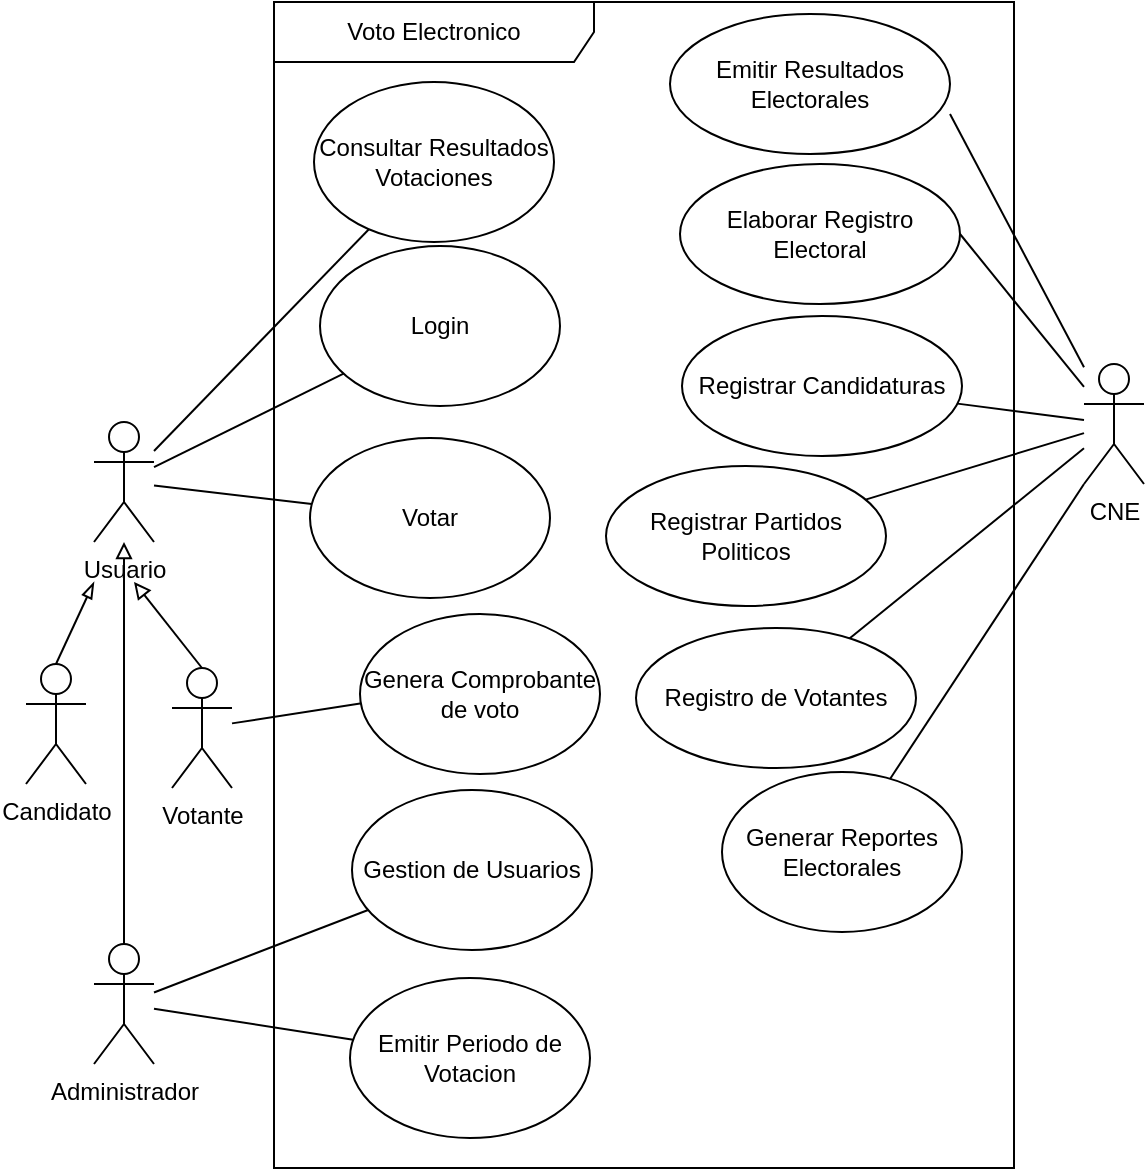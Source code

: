 <mxfile version="21.6.8" type="github" pages="5">
  <diagram name="VotoElectronico" id="5buqvQESy5piFprUBFC6">
    <mxGraphModel dx="954" dy="515" grid="0" gridSize="10" guides="0" tooltips="1" connect="1" arrows="1" fold="1" page="1" pageScale="1" pageWidth="827" pageHeight="1169" math="0" shadow="0">
      <root>
        <mxCell id="0" />
        <mxCell id="1" parent="0" />
        <mxCell id="qCWlScW4WdZnJxcrdLhM-10" style="rounded=0;orthogonalLoop=1;jettySize=auto;html=1;endArrow=none;endFill=0;" parent="1" source="qCWlScW4WdZnJxcrdLhM-1" target="qCWlScW4WdZnJxcrdLhM-8" edge="1">
          <mxGeometry relative="1" as="geometry" />
        </mxCell>
        <mxCell id="qCWlScW4WdZnJxcrdLhM-26" style="rounded=0;orthogonalLoop=1;jettySize=auto;html=1;endArrow=none;endFill=0;" parent="1" source="qCWlScW4WdZnJxcrdLhM-1" target="qCWlScW4WdZnJxcrdLhM-25" edge="1">
          <mxGeometry relative="1" as="geometry" />
        </mxCell>
        <mxCell id="qCWlScW4WdZnJxcrdLhM-41" style="rounded=0;orthogonalLoop=1;jettySize=auto;html=1;endArrow=none;endFill=0;" parent="1" source="qCWlScW4WdZnJxcrdLhM-1" target="qCWlScW4WdZnJxcrdLhM-40" edge="1">
          <mxGeometry relative="1" as="geometry" />
        </mxCell>
        <mxCell id="qCWlScW4WdZnJxcrdLhM-1" value="Usuario" style="shape=umlActor;verticalLabelPosition=bottom;verticalAlign=top;html=1;outlineConnect=0;" parent="1" vertex="1">
          <mxGeometry x="170" y="280" width="30" height="60" as="geometry" />
        </mxCell>
        <mxCell id="qCWlScW4WdZnJxcrdLhM-6" style="rounded=0;orthogonalLoop=1;jettySize=auto;html=1;endArrow=block;endFill=0;exitX=0.5;exitY=0;exitDx=0;exitDy=0;exitPerimeter=0;" parent="1" source="qCWlScW4WdZnJxcrdLhM-2" edge="1">
          <mxGeometry relative="1" as="geometry">
            <mxPoint x="200" y="420" as="sourcePoint" />
            <mxPoint x="190" y="360" as="targetPoint" />
          </mxGeometry>
        </mxCell>
        <mxCell id="b5HaFXGVAghRV3NEuZYV-3" style="rounded=0;orthogonalLoop=1;jettySize=auto;html=1;entryX=0.061;entryY=0.546;entryDx=0;entryDy=0;entryPerimeter=0;endArrow=none;endFill=0;" edge="1" parent="1" source="qCWlScW4WdZnJxcrdLhM-2" target="6VNELa395ZQZn2qLf8ns-3">
          <mxGeometry relative="1" as="geometry" />
        </mxCell>
        <mxCell id="qCWlScW4WdZnJxcrdLhM-2" value="Votante" style="shape=umlActor;verticalLabelPosition=bottom;verticalAlign=top;html=1;outlineConnect=0;" parent="1" vertex="1">
          <mxGeometry x="209" y="403" width="30" height="60" as="geometry" />
        </mxCell>
        <mxCell id="qCWlScW4WdZnJxcrdLhM-7" style="rounded=0;orthogonalLoop=1;jettySize=auto;html=1;endArrow=blockThin;endFill=0;exitX=0.5;exitY=0;exitDx=0;exitDy=0;exitPerimeter=0;" parent="1" source="qCWlScW4WdZnJxcrdLhM-3" edge="1">
          <mxGeometry relative="1" as="geometry">
            <mxPoint x="145" y="420" as="sourcePoint" />
            <mxPoint x="170" y="360" as="targetPoint" />
          </mxGeometry>
        </mxCell>
        <mxCell id="qCWlScW4WdZnJxcrdLhM-3" value="Candidato" style="shape=umlActor;verticalLabelPosition=bottom;verticalAlign=top;html=1;outlineConnect=0;" parent="1" vertex="1">
          <mxGeometry x="136" y="401" width="30" height="60" as="geometry" />
        </mxCell>
        <mxCell id="uGterMtZVn7rVywb_9uQ-17" style="rounded=0;orthogonalLoop=1;jettySize=auto;html=1;endArrow=none;endFill=0;entryX=1;entryY=0.714;entryDx=0;entryDy=0;entryPerimeter=0;" parent="1" source="qCWlScW4WdZnJxcrdLhM-15" target="kkECZEyMc4L2KNg1Ypse-2" edge="1">
          <mxGeometry relative="1" as="geometry" />
        </mxCell>
        <mxCell id="uGterMtZVn7rVywb_9uQ-18" style="rounded=0;orthogonalLoop=1;jettySize=auto;html=1;entryX=1;entryY=0.5;entryDx=0;entryDy=0;endArrow=none;endFill=0;" parent="1" source="qCWlScW4WdZnJxcrdLhM-15" target="kkECZEyMc4L2KNg1Ypse-3" edge="1">
          <mxGeometry relative="1" as="geometry" />
        </mxCell>
        <mxCell id="uGterMtZVn7rVywb_9uQ-19" style="rounded=0;orthogonalLoop=1;jettySize=auto;html=1;endArrow=none;endFill=0;" parent="1" source="qCWlScW4WdZnJxcrdLhM-15" target="kkECZEyMc4L2KNg1Ypse-4" edge="1">
          <mxGeometry relative="1" as="geometry" />
        </mxCell>
        <mxCell id="uGterMtZVn7rVywb_9uQ-21" style="rounded=0;orthogonalLoop=1;jettySize=auto;html=1;endArrow=none;endFill=0;" parent="1" source="qCWlScW4WdZnJxcrdLhM-15" target="kkECZEyMc4L2KNg1Ypse-5" edge="1">
          <mxGeometry relative="1" as="geometry" />
        </mxCell>
        <mxCell id="uGterMtZVn7rVywb_9uQ-22" style="rounded=0;orthogonalLoop=1;jettySize=auto;html=1;endArrow=none;endFill=0;" parent="1" source="qCWlScW4WdZnJxcrdLhM-15" target="kkECZEyMc4L2KNg1Ypse-1" edge="1">
          <mxGeometry relative="1" as="geometry" />
        </mxCell>
        <mxCell id="qCWlScW4WdZnJxcrdLhM-15" value="CNE" style="shape=umlActor;verticalLabelPosition=bottom;verticalAlign=top;html=1;outlineConnect=0;" parent="1" vertex="1">
          <mxGeometry x="665" y="251" width="30" height="60" as="geometry" />
        </mxCell>
        <mxCell id="uGterMtZVn7rVywb_9uQ-24" style="rounded=0;orthogonalLoop=1;jettySize=auto;html=1;endArrow=none;endFill=0;exitX=0;exitY=1;exitDx=0;exitDy=0;exitPerimeter=0;" parent="1" source="qCWlScW4WdZnJxcrdLhM-15" target="6VNELa395ZQZn2qLf8ns-2" edge="1">
          <mxGeometry relative="1" as="geometry" />
        </mxCell>
        <mxCell id="uGterMtZVn7rVywb_9uQ-9" style="rounded=0;orthogonalLoop=1;jettySize=auto;html=1;endArrow=block;endFill=0;" parent="1" source="qCWlScW4WdZnJxcrdLhM-23" target="qCWlScW4WdZnJxcrdLhM-1" edge="1">
          <mxGeometry relative="1" as="geometry" />
        </mxCell>
        <mxCell id="uGterMtZVn7rVywb_9uQ-12" style="rounded=0;orthogonalLoop=1;jettySize=auto;html=1;endArrow=none;endFill=0;" parent="1" source="qCWlScW4WdZnJxcrdLhM-23" target="uGterMtZVn7rVywb_9uQ-7" edge="1">
          <mxGeometry relative="1" as="geometry" />
        </mxCell>
        <mxCell id="uGterMtZVn7rVywb_9uQ-13" style="rounded=0;orthogonalLoop=1;jettySize=auto;html=1;endArrow=none;endFill=0;" parent="1" source="qCWlScW4WdZnJxcrdLhM-23" target="_SllBGiox1jJOV6LKdhr-9" edge="1">
          <mxGeometry relative="1" as="geometry" />
        </mxCell>
        <mxCell id="qCWlScW4WdZnJxcrdLhM-23" value="Administrador&lt;br&gt;" style="shape=umlActor;verticalLabelPosition=bottom;verticalAlign=top;html=1;outlineConnect=0;" parent="1" vertex="1">
          <mxGeometry x="170" y="541" width="30" height="60" as="geometry" />
        </mxCell>
        <mxCell id="qCWlScW4WdZnJxcrdLhM-40" value="Consultar Resultados Votaciones" style="ellipse;whiteSpace=wrap;html=1;" parent="1" vertex="1">
          <mxGeometry x="280" y="110" width="120" height="80" as="geometry" />
        </mxCell>
        <mxCell id="uGterMtZVn7rVywb_9uQ-26" value="Voto Electronico" style="shape=umlFrame;whiteSpace=wrap;html=1;pointerEvents=0;recursiveResize=0;container=1;collapsible=0;width=160;" parent="1" vertex="1">
          <mxGeometry x="260" y="70" width="370" height="583" as="geometry" />
        </mxCell>
        <mxCell id="qCWlScW4WdZnJxcrdLhM-8" value="Login" style="ellipse;whiteSpace=wrap;html=1;" parent="uGterMtZVn7rVywb_9uQ-26" vertex="1">
          <mxGeometry x="23" y="122" width="120" height="80" as="geometry" />
        </mxCell>
        <mxCell id="qCWlScW4WdZnJxcrdLhM-25" value="Votar" style="ellipse;whiteSpace=wrap;html=1;" parent="uGterMtZVn7rVywb_9uQ-26" vertex="1">
          <mxGeometry x="18" y="218" width="120" height="80" as="geometry" />
        </mxCell>
        <mxCell id="uGterMtZVn7rVywb_9uQ-7" value="Gestion de Usuarios" style="ellipse;whiteSpace=wrap;html=1;" parent="uGterMtZVn7rVywb_9uQ-26" vertex="1">
          <mxGeometry x="39" y="394" width="120" height="80" as="geometry" />
        </mxCell>
        <mxCell id="_SllBGiox1jJOV6LKdhr-9" value="Emitir Periodo de Votacion" style="ellipse;whiteSpace=wrap;html=1;" parent="uGterMtZVn7rVywb_9uQ-26" vertex="1">
          <mxGeometry x="38" y="488" width="120" height="80" as="geometry" />
        </mxCell>
        <mxCell id="kkECZEyMc4L2KNg1Ypse-2" value="Emitir Resultados Electorales" style="ellipse;whiteSpace=wrap;html=1;" parent="uGterMtZVn7rVywb_9uQ-26" vertex="1">
          <mxGeometry x="198" y="6" width="140" height="70" as="geometry" />
        </mxCell>
        <mxCell id="kkECZEyMc4L2KNg1Ypse-3" value="Elaborar Registro Electoral" style="ellipse;whiteSpace=wrap;html=1;" parent="uGterMtZVn7rVywb_9uQ-26" vertex="1">
          <mxGeometry x="203" y="81" width="140" height="70" as="geometry" />
        </mxCell>
        <mxCell id="kkECZEyMc4L2KNg1Ypse-4" value="Registrar Candidaturas" style="ellipse;whiteSpace=wrap;html=1;" parent="uGterMtZVn7rVywb_9uQ-26" vertex="1">
          <mxGeometry x="204" y="157" width="140" height="70" as="geometry" />
        </mxCell>
        <mxCell id="kkECZEyMc4L2KNg1Ypse-5" value="Registrar Partidos Politicos" style="ellipse;whiteSpace=wrap;html=1;" parent="uGterMtZVn7rVywb_9uQ-26" vertex="1">
          <mxGeometry x="166" y="232" width="140" height="70" as="geometry" />
        </mxCell>
        <mxCell id="kkECZEyMc4L2KNg1Ypse-1" value="Registro de Votantes" style="ellipse;whiteSpace=wrap;html=1;" parent="uGterMtZVn7rVywb_9uQ-26" vertex="1">
          <mxGeometry x="181" y="313" width="140" height="70" as="geometry" />
        </mxCell>
        <mxCell id="6VNELa395ZQZn2qLf8ns-2" value="Generar Reportes Electorales" style="ellipse;whiteSpace=wrap;html=1;" parent="uGterMtZVn7rVywb_9uQ-26" vertex="1">
          <mxGeometry x="224" y="385" width="120" height="80" as="geometry" />
        </mxCell>
        <mxCell id="6VNELa395ZQZn2qLf8ns-3" value="Genera Comprobante de voto" style="ellipse;whiteSpace=wrap;html=1;" parent="uGterMtZVn7rVywb_9uQ-26" vertex="1">
          <mxGeometry x="43" y="306" width="120" height="80" as="geometry" />
        </mxCell>
      </root>
    </mxGraphModel>
  </diagram>
  <diagram id="2r7nRZzEwL9vx8wiLtVn" name="Ingresar ">
    <mxGraphModel dx="1002" dy="541" grid="0" gridSize="10" guides="1" tooltips="1" connect="1" arrows="1" fold="1" page="1" pageScale="1" pageWidth="827" pageHeight="1169" math="0" shadow="0">
      <root>
        <mxCell id="0" />
        <mxCell id="1" parent="0" />
        <mxCell id="9vanCEJLN76BnUJzR0cD-12" style="rounded=0;orthogonalLoop=1;jettySize=auto;html=1;endArrow=none;endFill=0;" parent="1" source="5cQqjI4SIWB6Ue6Nygpl-5" target="9vanCEJLN76BnUJzR0cD-8" edge="1">
          <mxGeometry relative="1" as="geometry" />
        </mxCell>
        <mxCell id="9vanCEJLN76BnUJzR0cD-13" style="rounded=0;orthogonalLoop=1;jettySize=auto;html=1;endArrow=none;endFill=0;" parent="1" source="5cQqjI4SIWB6Ue6Nygpl-5" target="9vanCEJLN76BnUJzR0cD-9" edge="1">
          <mxGeometry relative="1" as="geometry" />
        </mxCell>
        <mxCell id="9vanCEJLN76BnUJzR0cD-14" style="rounded=0;orthogonalLoop=1;jettySize=auto;html=1;endArrow=none;endFill=0;" parent="1" source="5cQqjI4SIWB6Ue6Nygpl-5" target="9vanCEJLN76BnUJzR0cD-10" edge="1">
          <mxGeometry relative="1" as="geometry" />
        </mxCell>
        <mxCell id="5cQqjI4SIWB6Ue6Nygpl-5" value="Usuario" style="shape=umlActor;verticalLabelPosition=bottom;verticalAlign=top;html=1;outlineConnect=0;" parent="1" vertex="1">
          <mxGeometry x="180" y="230" width="30" height="60" as="geometry" />
        </mxCell>
        <mxCell id="9vanCEJLN76BnUJzR0cD-5" style="rounded=0;orthogonalLoop=1;jettySize=auto;html=1;endArrow=block;endFill=0;" parent="1" source="5cQqjI4SIWB6Ue6Nygpl-6" target="5cQqjI4SIWB6Ue6Nygpl-5" edge="1">
          <mxGeometry relative="1" as="geometry" />
        </mxCell>
        <mxCell id="5cQqjI4SIWB6Ue6Nygpl-6" value="Administrador" style="shape=umlActor;verticalLabelPosition=bottom;verticalAlign=top;html=1;outlineConnect=0;" parent="1" vertex="1">
          <mxGeometry x="100" y="340" width="30" height="60" as="geometry" />
        </mxCell>
        <mxCell id="9vanCEJLN76BnUJzR0cD-4" style="rounded=0;orthogonalLoop=1;jettySize=auto;html=1;endArrow=block;endFill=0;" parent="1" source="5cQqjI4SIWB6Ue6Nygpl-7" target="5cQqjI4SIWB6Ue6Nygpl-5" edge="1">
          <mxGeometry relative="1" as="geometry" />
        </mxCell>
        <mxCell id="5cQqjI4SIWB6Ue6Nygpl-7" value="Candidato" style="shape=umlActor;verticalLabelPosition=bottom;verticalAlign=top;html=1;outlineConnect=0;" parent="1" vertex="1">
          <mxGeometry x="190" y="350" width="30" height="60" as="geometry" />
        </mxCell>
        <mxCell id="9vanCEJLN76BnUJzR0cD-3" style="rounded=0;orthogonalLoop=1;jettySize=auto;html=1;entryX=0.5;entryY=0.5;entryDx=0;entryDy=0;entryPerimeter=0;endArrow=block;endFill=0;" parent="1" source="9vanCEJLN76BnUJzR0cD-2" target="5cQqjI4SIWB6Ue6Nygpl-5" edge="1">
          <mxGeometry relative="1" as="geometry" />
        </mxCell>
        <mxCell id="9vanCEJLN76BnUJzR0cD-2" value="Votante" style="shape=umlActor;verticalLabelPosition=bottom;verticalAlign=top;html=1;outlineConnect=0;" parent="1" vertex="1">
          <mxGeometry x="260" y="350" width="30" height="60" as="geometry" />
        </mxCell>
        <mxCell id="9vanCEJLN76BnUJzR0cD-8" value="Votar" style="ellipse;whiteSpace=wrap;html=1;" parent="1" vertex="1">
          <mxGeometry x="360" y="160" width="140" height="70" as="geometry" />
        </mxCell>
        <mxCell id="9vanCEJLN76BnUJzR0cD-9" value="Login" style="ellipse;whiteSpace=wrap;html=1;" parent="1" vertex="1">
          <mxGeometry x="360" y="250" width="140" height="70" as="geometry" />
        </mxCell>
        <mxCell id="9vanCEJLN76BnUJzR0cD-10" value="Logout" style="ellipse;whiteSpace=wrap;html=1;" parent="1" vertex="1">
          <mxGeometry x="360" y="330" width="140" height="70" as="geometry" />
        </mxCell>
        <mxCell id="9vanCEJLN76BnUJzR0cD-11" value="Ingreso" style="shape=umlFrame;whiteSpace=wrap;html=1;pointerEvents=0;recursiveResize=0;container=1;collapsible=0;width=160;" parent="1" vertex="1">
          <mxGeometry x="315" y="120" width="230" height="290" as="geometry" />
        </mxCell>
      </root>
    </mxGraphModel>
  </diagram>
  <diagram id="iiTt7zu55rXoDKIvUKiI" name="CNE">
    <mxGraphModel dx="880" dy="494" grid="0" gridSize="10" guides="1" tooltips="1" connect="1" arrows="1" fold="1" page="1" pageScale="1" pageWidth="827" pageHeight="1169" math="0" shadow="0">
      <root>
        <mxCell id="0" />
        <mxCell id="1" parent="0" />
        <mxCell id="1mlhK6JLI9fTpifjq_ZT-2" style="rounded=0;orthogonalLoop=1;jettySize=auto;html=1;endArrow=none;endFill=0;entryX=0;entryY=0.5;entryDx=0;entryDy=0;" edge="1" parent="1" source="FfKitafTL--7LBquHAAf-1" target="Rfa_3gpeNTopw8N09M4J-1">
          <mxGeometry relative="1" as="geometry" />
        </mxCell>
        <mxCell id="1mlhK6JLI9fTpifjq_ZT-3" style="rounded=0;orthogonalLoop=1;jettySize=auto;html=1;endArrow=none;endFill=0;" edge="1" parent="1" source="FfKitafTL--7LBquHAAf-1" target="M2QUf86fSFU831zgfEd2-1">
          <mxGeometry relative="1" as="geometry" />
        </mxCell>
        <mxCell id="1mlhK6JLI9fTpifjq_ZT-4" style="rounded=0;orthogonalLoop=1;jettySize=auto;html=1;endArrow=none;endFill=0;" edge="1" parent="1" source="FfKitafTL--7LBquHAAf-1" target="Rfa_3gpeNTopw8N09M4J-2">
          <mxGeometry relative="1" as="geometry" />
        </mxCell>
        <mxCell id="1mlhK6JLI9fTpifjq_ZT-5" style="rounded=0;orthogonalLoop=1;jettySize=auto;html=1;endArrow=none;endFill=0;" edge="1" parent="1" source="FfKitafTL--7LBquHAAf-1" target="Rfa_3gpeNTopw8N09M4J-3">
          <mxGeometry relative="1" as="geometry" />
        </mxCell>
        <mxCell id="1mlhK6JLI9fTpifjq_ZT-6" style="rounded=0;orthogonalLoop=1;jettySize=auto;html=1;endArrow=none;endFill=0;" edge="1" parent="1" source="FfKitafTL--7LBquHAAf-1" target="Rfa_3gpeNTopw8N09M4J-4">
          <mxGeometry relative="1" as="geometry" />
        </mxCell>
        <mxCell id="FfKitafTL--7LBquHAAf-1" value="CNE" style="shape=umlActor;verticalLabelPosition=bottom;verticalAlign=top;html=1;outlineConnect=0;" vertex="1" parent="1">
          <mxGeometry x="200" y="200" width="30" height="60" as="geometry" />
        </mxCell>
        <mxCell id="M2QUf86fSFU831zgfEd2-1" value="Elaborar el Registro Electoral" style="ellipse;whiteSpace=wrap;html=1;" vertex="1" parent="1">
          <mxGeometry x="330" y="130" width="140" height="70" as="geometry" />
        </mxCell>
        <mxCell id="Rfa_3gpeNTopw8N09M4J-1" value="Emitir Resultados de Elecciones" style="ellipse;whiteSpace=wrap;html=1;" vertex="1" parent="1">
          <mxGeometry x="330" y="50" width="140" height="70" as="geometry" />
        </mxCell>
        <mxCell id="Rfa_3gpeNTopw8N09M4J-2" value="Registrar Candidaturas" style="ellipse;whiteSpace=wrap;html=1;" vertex="1" parent="1">
          <mxGeometry x="330" y="210" width="140" height="70" as="geometry" />
        </mxCell>
        <mxCell id="Rfa_3gpeNTopw8N09M4J-3" value="Registrar Partidos Politicos" style="ellipse;whiteSpace=wrap;html=1;" vertex="1" parent="1">
          <mxGeometry x="330" y="280" width="140" height="70" as="geometry" />
        </mxCell>
        <mxCell id="Rfa_3gpeNTopw8N09M4J-4" value="Registro de Votantes" style="ellipse;whiteSpace=wrap;html=1;" vertex="1" parent="1">
          <mxGeometry x="330" y="360" width="140" height="70" as="geometry" />
        </mxCell>
        <mxCell id="1mlhK6JLI9fTpifjq_ZT-1" value="Registro" style="shape=umlFrame;whiteSpace=wrap;html=1;pointerEvents=0;recursiveResize=0;container=1;collapsible=0;width=160;" vertex="1" parent="1">
          <mxGeometry x="300" y="10" width="190" height="440" as="geometry" />
        </mxCell>
        <mxCell id="J53zLokcmxNOJoy030X2-1" value="Emitir Resultados de Elecciones" style="ellipse;whiteSpace=wrap;html=1;" vertex="1" parent="1">
          <mxGeometry x="330" y="50" width="140" height="70" as="geometry" />
        </mxCell>
        <mxCell id="J53zLokcmxNOJoy030X2-2" value="Elaborar el Registro Electoral" style="ellipse;whiteSpace=wrap;html=1;" vertex="1" parent="1">
          <mxGeometry x="330" y="130" width="140" height="70" as="geometry" />
        </mxCell>
        <mxCell id="J53zLokcmxNOJoy030X2-3" value="Registrar Candidaturas" style="ellipse;whiteSpace=wrap;html=1;" vertex="1" parent="1">
          <mxGeometry x="330" y="210" width="140" height="70" as="geometry" />
        </mxCell>
        <mxCell id="J53zLokcmxNOJoy030X2-4" value="Registrar Partidos Politicos" style="ellipse;whiteSpace=wrap;html=1;" vertex="1" parent="1">
          <mxGeometry x="330" y="280" width="140" height="70" as="geometry" />
        </mxCell>
      </root>
    </mxGraphModel>
  </diagram>
  <diagram id="FbtIMFqqZ9pN-2keMQrg" name="Sistema Votacion">
    <mxGraphModel dx="880" dy="494" grid="0" gridSize="10" guides="1" tooltips="1" connect="1" arrows="1" fold="1" page="1" pageScale="1" pageWidth="827" pageHeight="1169" math="0" shadow="0">
      <root>
        <mxCell id="0" />
        <mxCell id="1" parent="0" />
        <mxCell id="VO6rP8cIfNPvKgx7D1Qz-5" style="rounded=0;orthogonalLoop=1;jettySize=auto;html=1;endArrow=none;endFill=0;" edge="1" parent="1" source="cJqE3ROEIDzioLiTRhqF-1" target="VO6rP8cIfNPvKgx7D1Qz-1">
          <mxGeometry relative="1" as="geometry" />
        </mxCell>
        <mxCell id="VO6rP8cIfNPvKgx7D1Qz-6" style="rounded=0;orthogonalLoop=1;jettySize=auto;html=1;endArrow=none;endFill=0;" edge="1" parent="1" source="cJqE3ROEIDzioLiTRhqF-1" target="VO6rP8cIfNPvKgx7D1Qz-2">
          <mxGeometry relative="1" as="geometry" />
        </mxCell>
        <mxCell id="VO6rP8cIfNPvKgx7D1Qz-7" style="rounded=0;orthogonalLoop=1;jettySize=auto;html=1;endArrow=none;endFill=0;" edge="1" parent="1" source="cJqE3ROEIDzioLiTRhqF-1" target="VO6rP8cIfNPvKgx7D1Qz-3">
          <mxGeometry relative="1" as="geometry" />
        </mxCell>
        <mxCell id="cJqE3ROEIDzioLiTRhqF-1" value="Sistema Votacion" style="shape=umlActor;verticalLabelPosition=bottom;verticalAlign=top;html=1;" vertex="1" parent="1">
          <mxGeometry x="220" y="200" width="30" height="60" as="geometry" />
        </mxCell>
        <mxCell id="VO6rP8cIfNPvKgx7D1Qz-1" value="Contabilizar votos" style="ellipse;whiteSpace=wrap;html=1;" vertex="1" parent="1">
          <mxGeometry x="354" y="110" width="120" height="80" as="geometry" />
        </mxCell>
        <mxCell id="VO6rP8cIfNPvKgx7D1Qz-2" value="Generar Reportes Electorales" style="ellipse;whiteSpace=wrap;html=1;" vertex="1" parent="1">
          <mxGeometry x="354" y="200" width="120" height="80" as="geometry" />
        </mxCell>
        <mxCell id="VO6rP8cIfNPvKgx7D1Qz-4" value="Sistema Votacion" style="shape=umlFrame;whiteSpace=wrap;html=1;pointerEvents=0;recursiveResize=0;container=1;collapsible=0;width=160;" vertex="1" parent="1">
          <mxGeometry x="330" y="70" width="180" height="320" as="geometry" />
        </mxCell>
        <mxCell id="VO6rP8cIfNPvKgx7D1Qz-3" value="Genera Comprobante de voto" style="ellipse;whiteSpace=wrap;html=1;" vertex="1" parent="VO6rP8cIfNPvKgx7D1Qz-4">
          <mxGeometry x="24" y="230" width="120" height="80" as="geometry" />
        </mxCell>
      </root>
    </mxGraphModel>
  </diagram>
  <diagram id="iC70ESdW10v6M1T1dY5E" name="Administracion">
    <mxGraphModel dx="880" dy="494" grid="0" gridSize="10" guides="1" tooltips="1" connect="1" arrows="1" fold="1" page="1" pageScale="1" pageWidth="827" pageHeight="1169" math="0" shadow="0">
      <root>
        <mxCell id="0" />
        <mxCell id="1" parent="0" />
        <mxCell id="loHFgxAPp5NPjs2PKl2f-3" style="rounded=0;orthogonalLoop=1;jettySize=auto;html=1;endArrow=none;endFill=0;" edge="1" parent="1" source="T5-O5vF89xdaS60TyUxQ-1" target="3dR30GKunRfLjVvHA0mB-1">
          <mxGeometry relative="1" as="geometry" />
        </mxCell>
        <mxCell id="loHFgxAPp5NPjs2PKl2f-4" style="rounded=0;orthogonalLoop=1;jettySize=auto;html=1;endArrow=none;endFill=0;" edge="1" parent="1" source="T5-O5vF89xdaS60TyUxQ-1" target="-wkLC9EyMeuclZGVImKb-1">
          <mxGeometry relative="1" as="geometry" />
        </mxCell>
        <mxCell id="loHFgxAPp5NPjs2PKl2f-5" style="rounded=0;orthogonalLoop=1;jettySize=auto;html=1;endArrow=none;endFill=0;" edge="1" parent="1" source="T5-O5vF89xdaS60TyUxQ-1" target="-wkLC9EyMeuclZGVImKb-2">
          <mxGeometry relative="1" as="geometry" />
        </mxCell>
        <mxCell id="loHFgxAPp5NPjs2PKl2f-6" style="rounded=0;orthogonalLoop=1;jettySize=auto;html=1;endArrow=none;endFill=0;" edge="1" parent="1" source="T5-O5vF89xdaS60TyUxQ-1" target="oG1qEbUM3sS17OxUyPgA-1">
          <mxGeometry relative="1" as="geometry" />
        </mxCell>
        <mxCell id="loHFgxAPp5NPjs2PKl2f-7" style="rounded=0;orthogonalLoop=1;jettySize=auto;html=1;endArrow=none;endFill=0;" edge="1" parent="1" source="T5-O5vF89xdaS60TyUxQ-1" target="loHFgxAPp5NPjs2PKl2f-1">
          <mxGeometry relative="1" as="geometry" />
        </mxCell>
        <mxCell id="T5-O5vF89xdaS60TyUxQ-1" value="Administrador" style="shape=umlActor;verticalLabelPosition=bottom;verticalAlign=top;html=1;sketch=1;curveFitting=1;jiggle=2;" vertex="1" parent="1">
          <mxGeometry x="280" y="290" width="30" height="60" as="geometry" />
        </mxCell>
        <mxCell id="3dR30GKunRfLjVvHA0mB-1" value="Configuracion del Sistema" style="ellipse;whiteSpace=wrap;html=1;" vertex="1" parent="1">
          <mxGeometry x="414" y="120" width="120" height="80" as="geometry" />
        </mxCell>
        <mxCell id="-wkLC9EyMeuclZGVImKb-1" value="Seguridad del Sistema" style="ellipse;whiteSpace=wrap;html=1;" vertex="1" parent="1">
          <mxGeometry x="414" y="210" width="120" height="80" as="geometry" />
        </mxCell>
        <mxCell id="-wkLC9EyMeuclZGVImKb-2" value="Gestion de Usuarios" style="ellipse;whiteSpace=wrap;html=1;" vertex="1" parent="1">
          <mxGeometry x="414" y="300" width="120" height="80" as="geometry" />
        </mxCell>
        <mxCell id="oG1qEbUM3sS17OxUyPgA-1" value="Emitir Periodo de Votacion" style="ellipse;whiteSpace=wrap;html=1;" vertex="1" parent="1">
          <mxGeometry x="414" y="390" width="120" height="80" as="geometry" />
        </mxCell>
        <mxCell id="loHFgxAPp5NPjs2PKl2f-1" value="Auditoria y Transparencia" style="ellipse;whiteSpace=wrap;html=1;" vertex="1" parent="1">
          <mxGeometry x="414" y="480" width="120" height="80" as="geometry" />
        </mxCell>
        <mxCell id="loHFgxAPp5NPjs2PKl2f-2" value="Diagram Heading" style="shape=umlFrame;whiteSpace=wrap;html=1;pointerEvents=0;recursiveResize=0;container=1;collapsible=0;width=160;" vertex="1" parent="1">
          <mxGeometry x="380" y="80" width="180" height="490" as="geometry" />
        </mxCell>
      </root>
    </mxGraphModel>
  </diagram>
</mxfile>
